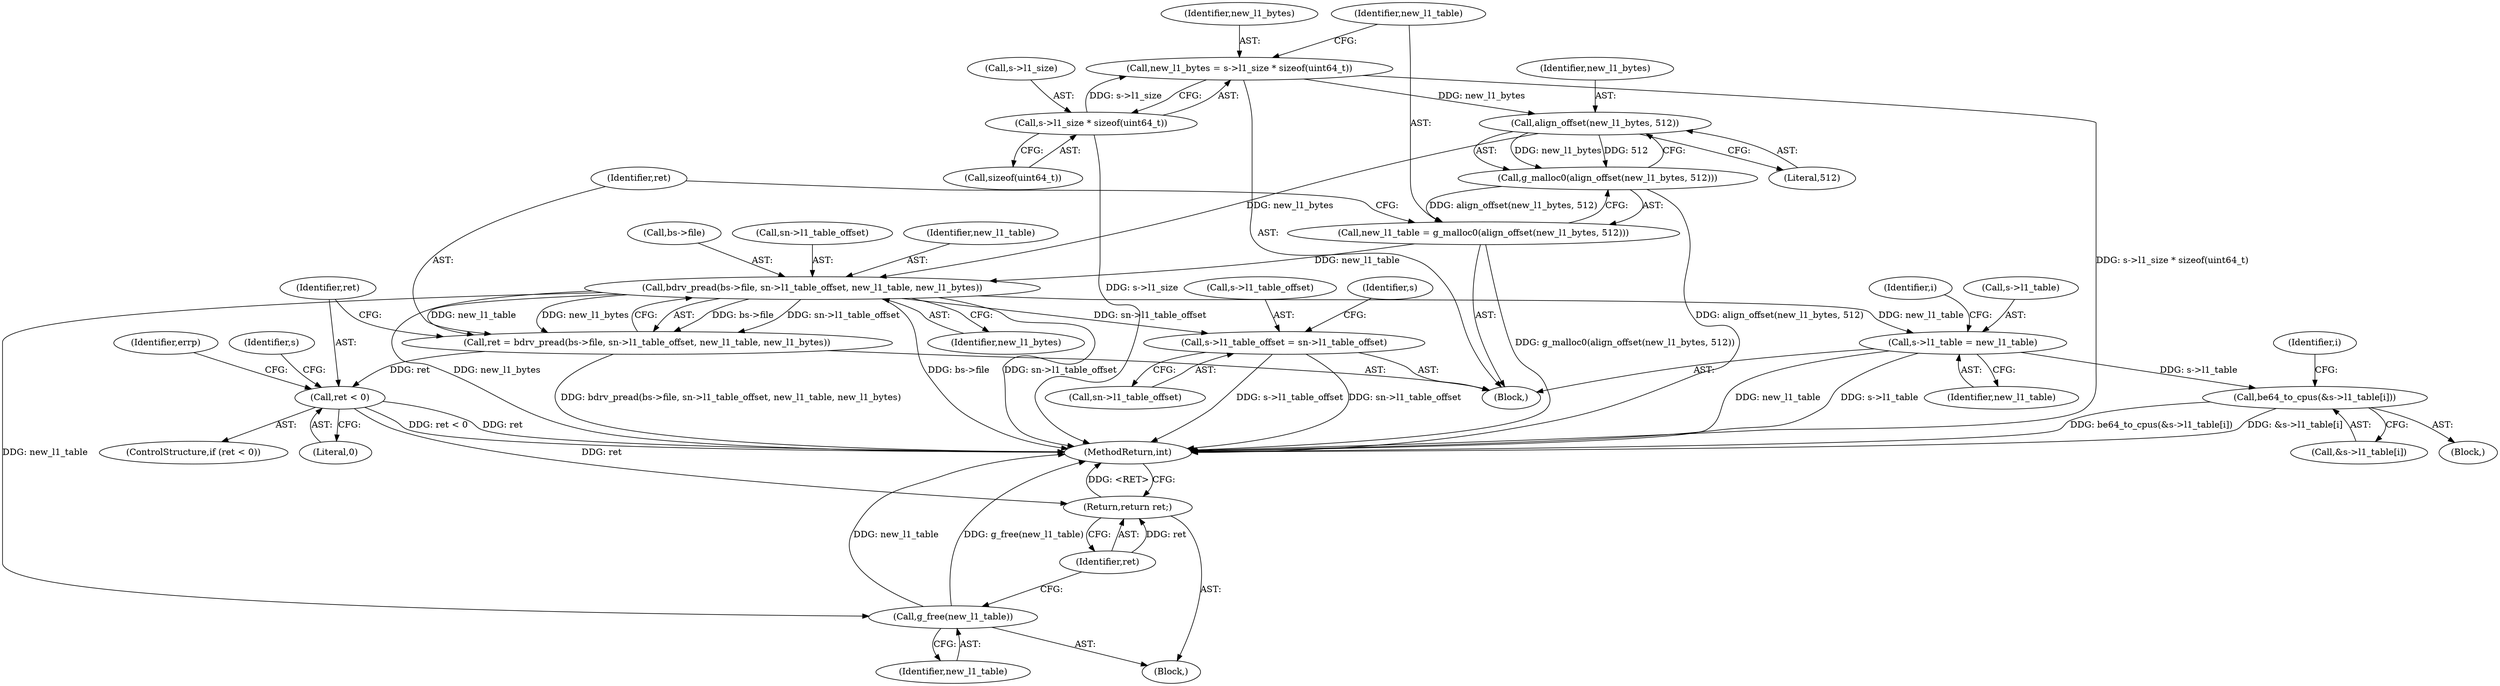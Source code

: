 digraph "1_qemu_c05e4667be91b46ab42b5a11babf8e84d476cc6b@integer" {
"1000150" [label="(Call,new_l1_bytes = s->l1_size * sizeof(uint64_t))"];
"1000152" [label="(Call,s->l1_size * sizeof(uint64_t))"];
"1000161" [label="(Call,align_offset(new_l1_bytes, 512))"];
"1000160" [label="(Call,g_malloc0(align_offset(new_l1_bytes, 512)))"];
"1000158" [label="(Call,new_l1_table = g_malloc0(align_offset(new_l1_bytes, 512)))"];
"1000166" [label="(Call,bdrv_pread(bs->file, sn->l1_table_offset, new_l1_table, new_l1_bytes))"];
"1000164" [label="(Call,ret = bdrv_pread(bs->file, sn->l1_table_offset, new_l1_table, new_l1_bytes))"];
"1000176" [label="(Call,ret < 0)"];
"1000185" [label="(Return,return ret;)"];
"1000183" [label="(Call,g_free(new_l1_table))"];
"1000198" [label="(Call,s->l1_table_offset = sn->l1_table_offset)"];
"1000205" [label="(Call,s->l1_table = new_l1_table)"];
"1000222" [label="(Call,be64_to_cpus(&s->l1_table[i]))"];
"1000177" [label="(Identifier,ret)"];
"1000159" [label="(Identifier,new_l1_table)"];
"1000167" [label="(Call,bs->file)"];
"1000170" [label="(Call,sn->l1_table_offset)"];
"1000181" [label="(Identifier,errp)"];
"1000231" [label="(MethodReturn,int)"];
"1000223" [label="(Call,&s->l1_table[i])"];
"1000189" [label="(Identifier,s)"];
"1000179" [label="(Block,)"];
"1000202" [label="(Call,sn->l1_table_offset)"];
"1000174" [label="(Identifier,new_l1_bytes)"];
"1000183" [label="(Call,g_free(new_l1_table))"];
"1000151" [label="(Identifier,new_l1_bytes)"];
"1000212" [label="(Identifier,i)"];
"1000220" [label="(Identifier,i)"];
"1000152" [label="(Call,s->l1_size * sizeof(uint64_t))"];
"1000153" [label="(Call,s->l1_size)"];
"1000156" [label="(Call,sizeof(uint64_t))"];
"1000176" [label="(Call,ret < 0)"];
"1000163" [label="(Literal,512)"];
"1000164" [label="(Call,ret = bdrv_pread(bs->file, sn->l1_table_offset, new_l1_table, new_l1_bytes))"];
"1000175" [label="(ControlStructure,if (ret < 0))"];
"1000186" [label="(Identifier,ret)"];
"1000160" [label="(Call,g_malloc0(align_offset(new_l1_bytes, 512)))"];
"1000173" [label="(Identifier,new_l1_table)"];
"1000185" [label="(Return,return ret;)"];
"1000199" [label="(Call,s->l1_table_offset)"];
"1000158" [label="(Call,new_l1_table = g_malloc0(align_offset(new_l1_bytes, 512)))"];
"1000222" [label="(Call,be64_to_cpus(&s->l1_table[i]))"];
"1000165" [label="(Identifier,ret)"];
"1000166" [label="(Call,bdrv_pread(bs->file, sn->l1_table_offset, new_l1_table, new_l1_bytes))"];
"1000162" [label="(Identifier,new_l1_bytes)"];
"1000221" [label="(Block,)"];
"1000209" [label="(Identifier,new_l1_table)"];
"1000178" [label="(Literal,0)"];
"1000207" [label="(Identifier,s)"];
"1000150" [label="(Call,new_l1_bytes = s->l1_size * sizeof(uint64_t))"];
"1000206" [label="(Call,s->l1_table)"];
"1000108" [label="(Block,)"];
"1000205" [label="(Call,s->l1_table = new_l1_table)"];
"1000161" [label="(Call,align_offset(new_l1_bytes, 512))"];
"1000198" [label="(Call,s->l1_table_offset = sn->l1_table_offset)"];
"1000184" [label="(Identifier,new_l1_table)"];
"1000150" -> "1000108"  [label="AST: "];
"1000150" -> "1000152"  [label="CFG: "];
"1000151" -> "1000150"  [label="AST: "];
"1000152" -> "1000150"  [label="AST: "];
"1000159" -> "1000150"  [label="CFG: "];
"1000150" -> "1000231"  [label="DDG: s->l1_size * sizeof(uint64_t)"];
"1000152" -> "1000150"  [label="DDG: s->l1_size"];
"1000150" -> "1000161"  [label="DDG: new_l1_bytes"];
"1000152" -> "1000156"  [label="CFG: "];
"1000153" -> "1000152"  [label="AST: "];
"1000156" -> "1000152"  [label="AST: "];
"1000152" -> "1000231"  [label="DDG: s->l1_size"];
"1000161" -> "1000160"  [label="AST: "];
"1000161" -> "1000163"  [label="CFG: "];
"1000162" -> "1000161"  [label="AST: "];
"1000163" -> "1000161"  [label="AST: "];
"1000160" -> "1000161"  [label="CFG: "];
"1000161" -> "1000160"  [label="DDG: new_l1_bytes"];
"1000161" -> "1000160"  [label="DDG: 512"];
"1000161" -> "1000166"  [label="DDG: new_l1_bytes"];
"1000160" -> "1000158"  [label="AST: "];
"1000158" -> "1000160"  [label="CFG: "];
"1000160" -> "1000231"  [label="DDG: align_offset(new_l1_bytes, 512)"];
"1000160" -> "1000158"  [label="DDG: align_offset(new_l1_bytes, 512)"];
"1000158" -> "1000108"  [label="AST: "];
"1000159" -> "1000158"  [label="AST: "];
"1000165" -> "1000158"  [label="CFG: "];
"1000158" -> "1000231"  [label="DDG: g_malloc0(align_offset(new_l1_bytes, 512))"];
"1000158" -> "1000166"  [label="DDG: new_l1_table"];
"1000166" -> "1000164"  [label="AST: "];
"1000166" -> "1000174"  [label="CFG: "];
"1000167" -> "1000166"  [label="AST: "];
"1000170" -> "1000166"  [label="AST: "];
"1000173" -> "1000166"  [label="AST: "];
"1000174" -> "1000166"  [label="AST: "];
"1000164" -> "1000166"  [label="CFG: "];
"1000166" -> "1000231"  [label="DDG: bs->file"];
"1000166" -> "1000231"  [label="DDG: sn->l1_table_offset"];
"1000166" -> "1000231"  [label="DDG: new_l1_bytes"];
"1000166" -> "1000164"  [label="DDG: bs->file"];
"1000166" -> "1000164"  [label="DDG: sn->l1_table_offset"];
"1000166" -> "1000164"  [label="DDG: new_l1_table"];
"1000166" -> "1000164"  [label="DDG: new_l1_bytes"];
"1000166" -> "1000183"  [label="DDG: new_l1_table"];
"1000166" -> "1000198"  [label="DDG: sn->l1_table_offset"];
"1000166" -> "1000205"  [label="DDG: new_l1_table"];
"1000164" -> "1000108"  [label="AST: "];
"1000165" -> "1000164"  [label="AST: "];
"1000177" -> "1000164"  [label="CFG: "];
"1000164" -> "1000231"  [label="DDG: bdrv_pread(bs->file, sn->l1_table_offset, new_l1_table, new_l1_bytes)"];
"1000164" -> "1000176"  [label="DDG: ret"];
"1000176" -> "1000175"  [label="AST: "];
"1000176" -> "1000178"  [label="CFG: "];
"1000177" -> "1000176"  [label="AST: "];
"1000178" -> "1000176"  [label="AST: "];
"1000181" -> "1000176"  [label="CFG: "];
"1000189" -> "1000176"  [label="CFG: "];
"1000176" -> "1000231"  [label="DDG: ret < 0"];
"1000176" -> "1000231"  [label="DDG: ret"];
"1000176" -> "1000185"  [label="DDG: ret"];
"1000185" -> "1000179"  [label="AST: "];
"1000185" -> "1000186"  [label="CFG: "];
"1000186" -> "1000185"  [label="AST: "];
"1000231" -> "1000185"  [label="CFG: "];
"1000185" -> "1000231"  [label="DDG: <RET>"];
"1000186" -> "1000185"  [label="DDG: ret"];
"1000183" -> "1000179"  [label="AST: "];
"1000183" -> "1000184"  [label="CFG: "];
"1000184" -> "1000183"  [label="AST: "];
"1000186" -> "1000183"  [label="CFG: "];
"1000183" -> "1000231"  [label="DDG: new_l1_table"];
"1000183" -> "1000231"  [label="DDG: g_free(new_l1_table)"];
"1000198" -> "1000108"  [label="AST: "];
"1000198" -> "1000202"  [label="CFG: "];
"1000199" -> "1000198"  [label="AST: "];
"1000202" -> "1000198"  [label="AST: "];
"1000207" -> "1000198"  [label="CFG: "];
"1000198" -> "1000231"  [label="DDG: s->l1_table_offset"];
"1000198" -> "1000231"  [label="DDG: sn->l1_table_offset"];
"1000205" -> "1000108"  [label="AST: "];
"1000205" -> "1000209"  [label="CFG: "];
"1000206" -> "1000205"  [label="AST: "];
"1000209" -> "1000205"  [label="AST: "];
"1000212" -> "1000205"  [label="CFG: "];
"1000205" -> "1000231"  [label="DDG: new_l1_table"];
"1000205" -> "1000231"  [label="DDG: s->l1_table"];
"1000205" -> "1000222"  [label="DDG: s->l1_table"];
"1000222" -> "1000221"  [label="AST: "];
"1000222" -> "1000223"  [label="CFG: "];
"1000223" -> "1000222"  [label="AST: "];
"1000220" -> "1000222"  [label="CFG: "];
"1000222" -> "1000231"  [label="DDG: &s->l1_table[i]"];
"1000222" -> "1000231"  [label="DDG: be64_to_cpus(&s->l1_table[i])"];
}
